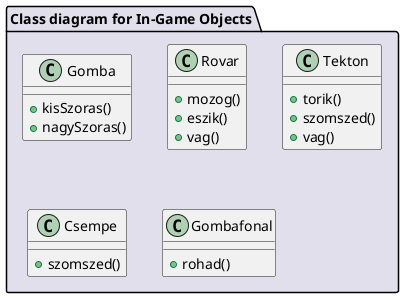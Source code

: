 @startuml CD_InGameObjects

package "Class diagram for In-Game Objects" #E1DFEB {
    class Gomba {
        + kisSzoras()
        + nagySzoras()
    }

    class Rovar {
        + mozog()
        + eszik()
        + vag()
    }

    class Tekton {
        + torik()
        + szomszed()
        + vag()
    }

    class Csempe {
        + szomszed()
    }

    class Gombafonal {
        + rohad()
    }
}

@enduml